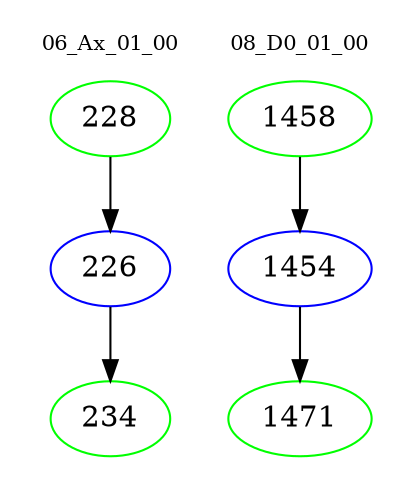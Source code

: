 digraph{
subgraph cluster_0 {
color = white
label = "06_Ax_01_00";
fontsize=10;
T0_228 [label="228", color="green"]
T0_228 -> T0_226 [color="black"]
T0_226 [label="226", color="blue"]
T0_226 -> T0_234 [color="black"]
T0_234 [label="234", color="green"]
}
subgraph cluster_1 {
color = white
label = "08_D0_01_00";
fontsize=10;
T1_1458 [label="1458", color="green"]
T1_1458 -> T1_1454 [color="black"]
T1_1454 [label="1454", color="blue"]
T1_1454 -> T1_1471 [color="black"]
T1_1471 [label="1471", color="green"]
}
}
